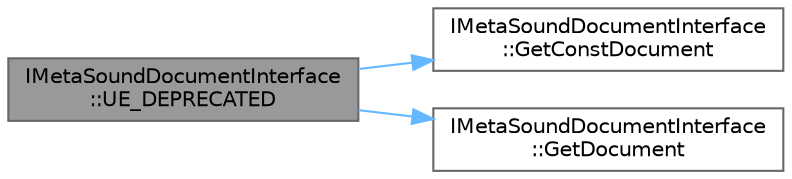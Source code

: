 digraph "IMetaSoundDocumentInterface::UE_DEPRECATED"
{
 // INTERACTIVE_SVG=YES
 // LATEX_PDF_SIZE
  bgcolor="transparent";
  edge [fontname=Helvetica,fontsize=10,labelfontname=Helvetica,labelfontsize=10];
  node [fontname=Helvetica,fontsize=10,shape=box,height=0.2,width=0.4];
  rankdir="LR";
  Node1 [id="Node000001",label="IMetaSoundDocumentInterface\l::UE_DEPRECATED",height=0.2,width=0.4,color="gray40", fillcolor="grey60", style="filled", fontcolor="black",tooltip=" "];
  Node1 -> Node2 [id="edge1_Node000001_Node000002",color="steelblue1",style="solid",tooltip=" "];
  Node2 [id="Node000002",label="IMetaSoundDocumentInterface\l::GetConstDocument",height=0.2,width=0.4,color="grey40", fillcolor="white", style="filled",URL="$dc/d72/classIMetaSoundDocumentInterface.html#ac68aab046773330ce24f7cdbd8412c0e",tooltip=" "];
  Node1 -> Node3 [id="edge2_Node000001_Node000003",color="steelblue1",style="solid",tooltip=" "];
  Node3 [id="Node000003",label="IMetaSoundDocumentInterface\l::GetDocument",height=0.2,width=0.4,color="grey40", fillcolor="white", style="filled",URL="$dc/d72/classIMetaSoundDocumentInterface.html#aacd05ead02661ace888e6a18aa208c8e",tooltip=" "];
}
